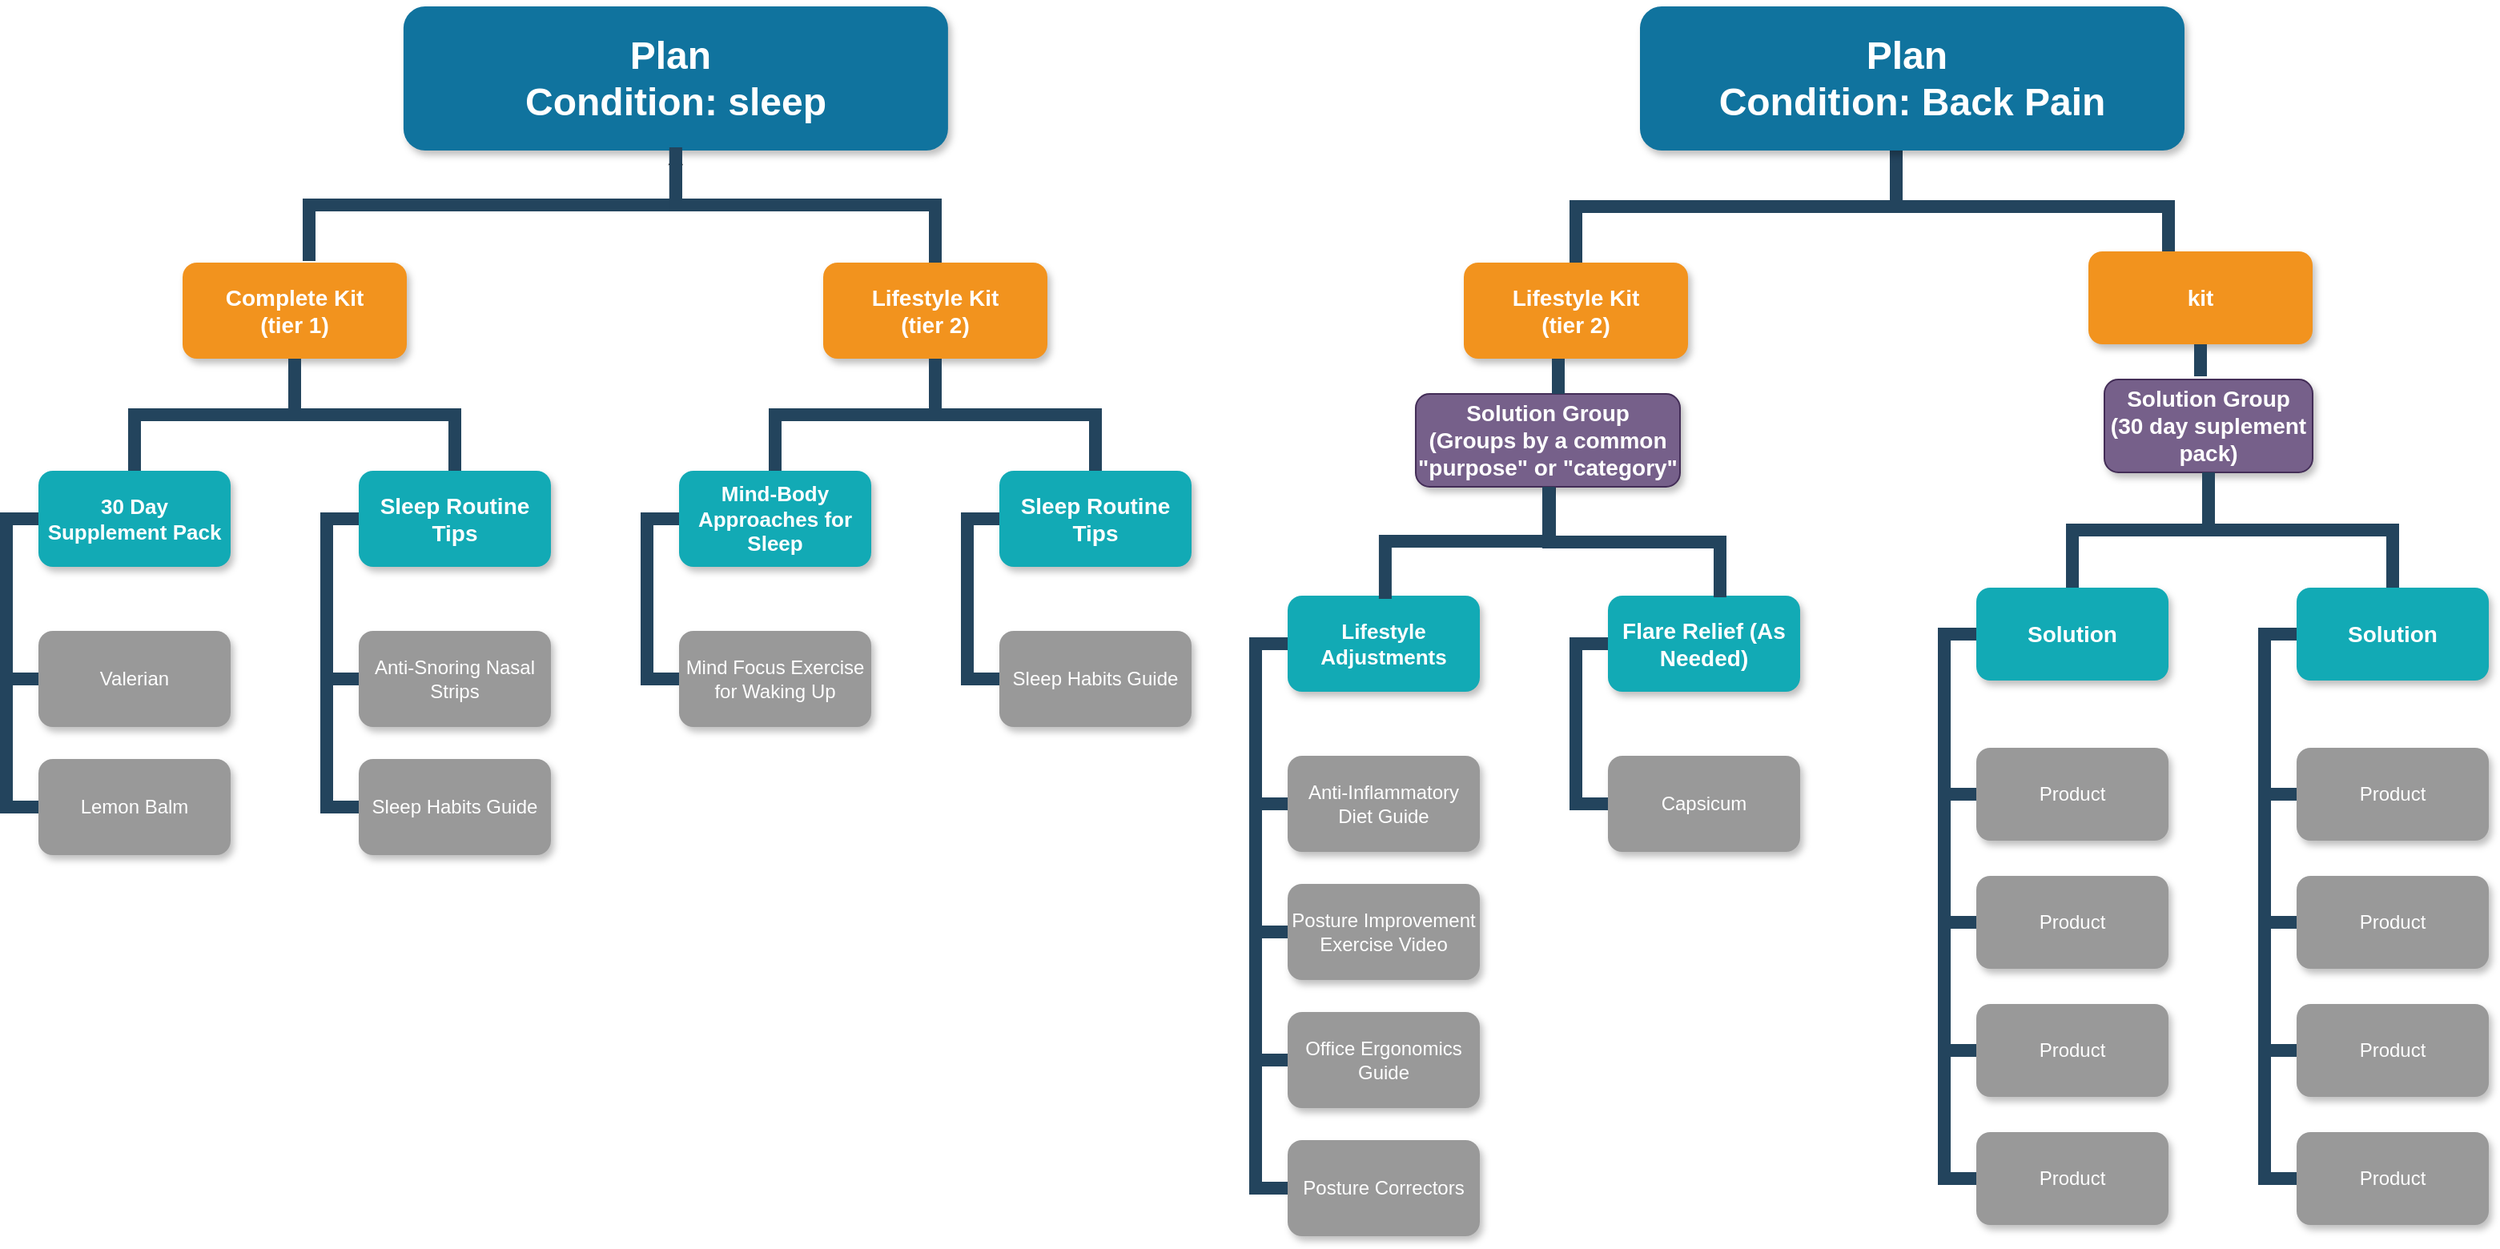 <mxfile version="12.6.5" type="github">
  <diagram name="Page-1" id="64c3da0e-402f-94eb-ee01-a36477274f13">
    <mxGraphModel dx="4685" dy="1990" grid="1" gridSize="10" guides="1" tooltips="1" connect="1" arrows="1" fold="1" page="1" pageScale="1" pageWidth="1169" pageHeight="826" background="#ffffff" math="0" shadow="0">
      <root>
        <mxCell id="0"/>
        <mxCell id="1" parent="0"/>
        <mxCell id="2" value="Plan &#xa;Condition: sleep" style="whiteSpace=wrap;rounded=1;shadow=1;fillColor=#10739E;strokeColor=none;fontColor=#FFFFFF;fontStyle=1;fontSize=24" parent="1" vertex="1">
          <mxGeometry x="277.94" y="40" width="340" height="90" as="geometry"/>
        </mxCell>
        <mxCell id="3" value="Complete Kit&#xa;(tier 1)" style="whiteSpace=wrap;rounded=1;fillColor=#F2931E;strokeColor=none;shadow=1;fontColor=#FFFFFF;fontStyle=1;fontSize=14" parent="1" vertex="1">
          <mxGeometry x="140" y="200.0" width="140" height="60" as="geometry"/>
        </mxCell>
        <mxCell id="4" value="Lifestyle Kit&#xa;(tier 2)" style="whiteSpace=wrap;rounded=1;fillColor=#F2931E;strokeColor=none;shadow=1;fontColor=#FFFFFF;fontStyle=1;fontSize=14" parent="1" vertex="1">
          <mxGeometry x="940" y="200.0" width="140" height="60" as="geometry"/>
        </mxCell>
        <mxCell id="10" value="30 Day Supplement Pack" style="whiteSpace=wrap;rounded=1;fillColor=#12AAB5;strokeColor=none;shadow=1;fontColor=#FFFFFF;fontStyle=1;fontSize=13;" parent="1" vertex="1">
          <mxGeometry x="50" y="330.0" width="120" height="60" as="geometry"/>
        </mxCell>
        <mxCell id="12" value="Sleep Routine Tips" style="whiteSpace=wrap;rounded=1;fillColor=#12AAB5;strokeColor=none;shadow=1;fontColor=#FFFFFF;fontStyle=1;fontSize=14;" parent="1" vertex="1">
          <mxGeometry x="250" y="330.0" width="120" height="60" as="geometry"/>
        </mxCell>
        <mxCell id="23" value="Valerian" style="whiteSpace=wrap;rounded=1;fillColor=#999999;strokeColor=none;shadow=1;fontColor=#FFFFFF;fontStyle=0" parent="1" vertex="1">
          <mxGeometry x="50" y="430.0" width="120" height="60" as="geometry"/>
        </mxCell>
        <mxCell id="24" value="Lemon Balm" style="whiteSpace=wrap;rounded=1;fillColor=#999999;strokeColor=none;shadow=1;fontColor=#FFFFFF;fontStyle=0" parent="1" vertex="1">
          <mxGeometry x="50.0" y="510.0" width="120" height="60" as="geometry"/>
        </mxCell>
        <mxCell id="38" value="Anti-Snoring Nasal Strips" style="whiteSpace=wrap;rounded=1;fillColor=#999999;strokeColor=none;shadow=1;fontColor=#FFFFFF;fontStyle=0" parent="1" vertex="1">
          <mxGeometry x="250.0" y="430.0" width="120" height="60" as="geometry"/>
        </mxCell>
        <mxCell id="39" value="Sleep Habits Guide" style="whiteSpace=wrap;rounded=1;fillColor=#999999;strokeColor=none;shadow=1;fontColor=#FFFFFF;fontStyle=0" parent="1" vertex="1">
          <mxGeometry x="250.0" y="510.0" width="120" height="60" as="geometry"/>
        </mxCell>
        <mxCell id="43" value="Lifestyle Adjustments" style="whiteSpace=wrap;rounded=1;fillColor=#12AAB5;strokeColor=none;shadow=1;fontColor=#FFFFFF;fontSize=13;fontStyle=1" parent="1" vertex="1">
          <mxGeometry x="830.0" y="408.0" width="120" height="60" as="geometry"/>
        </mxCell>
        <mxCell id="44" value="Flare Relief (As Needed)" style="whiteSpace=wrap;rounded=1;fillColor=#12AAB5;strokeColor=none;shadow=1;fontColor=#FFFFFF;fontStyle=1;fontSize=14;" parent="1" vertex="1">
          <mxGeometry x="1030.0" y="408.0" width="120" height="60" as="geometry"/>
        </mxCell>
        <mxCell id="45" value="Anti-Inflammatory Diet Guide" style="whiteSpace=wrap;rounded=1;fillColor=#999999;strokeColor=none;shadow=1;fontColor=#FFFFFF;fontStyle=0" parent="1" vertex="1">
          <mxGeometry x="830.0" y="508.0" width="120" height="60" as="geometry"/>
        </mxCell>
        <mxCell id="46" value="Posture Improvement Exercise Video" style="whiteSpace=wrap;rounded=1;fillColor=#999999;strokeColor=none;shadow=1;fontColor=#FFFFFF;fontStyle=0" parent="1" vertex="1">
          <mxGeometry x="830" y="588.0" width="120" height="60" as="geometry"/>
        </mxCell>
        <mxCell id="47" value="Office Ergonomics Guide" style="whiteSpace=wrap;rounded=1;fillColor=#999999;strokeColor=none;shadow=1;fontColor=#FFFFFF;fontStyle=0" parent="1" vertex="1">
          <mxGeometry x="830.0" y="668.0" width="120" height="60" as="geometry"/>
        </mxCell>
        <mxCell id="48" value="Posture Correctors" style="whiteSpace=wrap;rounded=1;fillColor=#999999;strokeColor=none;shadow=1;fontColor=#FFFFFF;fontStyle=0" parent="1" vertex="1">
          <mxGeometry x="830" y="748.0" width="120" height="60" as="geometry"/>
        </mxCell>
        <mxCell id="50" value="Capsicum" style="whiteSpace=wrap;rounded=1;fillColor=#999999;strokeColor=none;shadow=1;fontColor=#FFFFFF;fontStyle=0" parent="1" vertex="1">
          <mxGeometry x="1030.0" y="508.0" width="120" height="60" as="geometry"/>
        </mxCell>
        <mxCell id="103" value="" style="edgeStyle=elbowEdgeStyle;elbow=vertical;rounded=0;fontColor=#000000;endArrow=none;endFill=0;strokeWidth=8;strokeColor=#23445D;" parent="1" source="3" target="10" edge="1">
          <mxGeometry width="100" height="100" relative="1" as="geometry">
            <mxPoint y="320" as="sourcePoint"/>
            <mxPoint x="100" y="220" as="targetPoint"/>
          </mxGeometry>
        </mxCell>
        <mxCell id="104" value="" style="edgeStyle=elbowEdgeStyle;elbow=vertical;rounded=0;fontColor=#000000;endArrow=none;endFill=0;strokeWidth=8;strokeColor=#23445D;" parent="1" source="3" target="12" edge="1">
          <mxGeometry width="100" height="100" relative="1" as="geometry">
            <mxPoint x="340" y="320" as="sourcePoint"/>
            <mxPoint x="440" y="220" as="targetPoint"/>
          </mxGeometry>
        </mxCell>
        <mxCell id="105" value="" style="edgeStyle=elbowEdgeStyle;elbow=horizontal;rounded=0;fontColor=#000000;endArrow=none;endFill=0;strokeWidth=8;strokeColor=#23445D;" parent="1" source="10" target="23" edge="1">
          <mxGeometry width="100" height="100" relative="1" as="geometry">
            <mxPoint x="-10" y="510" as="sourcePoint"/>
            <mxPoint x="90" y="410" as="targetPoint"/>
            <Array as="points">
              <mxPoint x="30" y="410"/>
            </Array>
          </mxGeometry>
        </mxCell>
        <mxCell id="106" value="" style="edgeStyle=elbowEdgeStyle;elbow=horizontal;rounded=0;fontColor=#000000;endArrow=none;endFill=0;strokeWidth=8;strokeColor=#23445D;" parent="1" source="10" target="24" edge="1">
          <mxGeometry width="100" height="100" relative="1" as="geometry">
            <mxPoint x="60" y="370" as="sourcePoint"/>
            <mxPoint x="60" y="470" as="targetPoint"/>
            <Array as="points">
              <mxPoint x="30" y="430"/>
            </Array>
          </mxGeometry>
        </mxCell>
        <mxCell id="111" value="" style="edgeStyle=elbowEdgeStyle;elbow=horizontal;rounded=0;fontColor=#000000;endArrow=none;endFill=0;strokeWidth=8;strokeColor=#23445D;" parent="1" target="38" edge="1">
          <mxGeometry width="100" height="100" relative="1" as="geometry">
            <mxPoint x="240" y="360.0" as="sourcePoint"/>
            <mxPoint x="240" y="460.0" as="targetPoint"/>
            <Array as="points">
              <mxPoint x="230" y="410"/>
            </Array>
          </mxGeometry>
        </mxCell>
        <mxCell id="112" value="" style="edgeStyle=elbowEdgeStyle;elbow=horizontal;rounded=0;fontColor=#000000;endArrow=none;endFill=0;strokeWidth=8;strokeColor=#23445D;" parent="1" source="12" target="39" edge="1">
          <mxGeometry width="100" height="100" relative="1" as="geometry">
            <mxPoint x="240" y="360.0" as="sourcePoint"/>
            <mxPoint x="240" y="540.0" as="targetPoint"/>
            <Array as="points">
              <mxPoint x="230" y="450"/>
            </Array>
          </mxGeometry>
        </mxCell>
        <mxCell id="117" value="" style="edgeStyle=elbowEdgeStyle;elbow=vertical;rounded=0;fontColor=#000000;endArrow=none;endFill=0;strokeWidth=8;strokeColor=#23445D;exitX=0.5;exitY=1;exitDx=0;exitDy=0;entryX=0.508;entryY=0.033;entryDx=0;entryDy=0;entryPerimeter=0;" parent="1" target="43" edge="1">
          <mxGeometry width="100" height="100" relative="1" as="geometry">
            <mxPoint x="993.5" y="338" as="sourcePoint"/>
            <mxPoint x="891" y="400" as="targetPoint"/>
          </mxGeometry>
        </mxCell>
        <mxCell id="118" value="" style="edgeStyle=elbowEdgeStyle;elbow=horizontal;rounded=0;fontColor=#000000;endArrow=none;endFill=0;strokeWidth=8;strokeColor=#23445D;" parent="1" source="43" target="45" edge="1">
          <mxGeometry width="100" height="100" relative="1" as="geometry">
            <mxPoint x="810" y="438.0" as="sourcePoint"/>
            <mxPoint x="820.0" y="538" as="targetPoint"/>
            <Array as="points">
              <mxPoint x="810" y="488"/>
            </Array>
          </mxGeometry>
        </mxCell>
        <mxCell id="119" value="" style="edgeStyle=elbowEdgeStyle;elbow=horizontal;rounded=0;fontColor=#000000;endArrow=none;endFill=0;strokeWidth=8;strokeColor=#23445D;" parent="1" source="43" target="46" edge="1">
          <mxGeometry width="100" height="100" relative="1" as="geometry">
            <mxPoint x="820" y="438" as="sourcePoint"/>
            <mxPoint x="820.0" y="618" as="targetPoint"/>
            <Array as="points">
              <mxPoint x="810" y="528"/>
            </Array>
          </mxGeometry>
        </mxCell>
        <mxCell id="120" value="" style="edgeStyle=elbowEdgeStyle;elbow=horizontal;rounded=0;fontColor=#000000;endArrow=none;endFill=0;strokeWidth=8;strokeColor=#23445D;" parent="1" source="43" edge="1">
          <mxGeometry width="100" height="100" relative="1" as="geometry">
            <mxPoint x="820" y="438" as="sourcePoint"/>
            <mxPoint x="820" y="778" as="targetPoint"/>
            <Array as="points">
              <mxPoint x="810" y="658"/>
            </Array>
          </mxGeometry>
        </mxCell>
        <mxCell id="121" value="" style="edgeStyle=elbowEdgeStyle;elbow=horizontal;rounded=0;fontColor=#000000;endArrow=none;endFill=0;strokeWidth=8;strokeColor=#23445D;" parent="1" source="43" target="48" edge="1">
          <mxGeometry width="100" height="100" relative="1" as="geometry">
            <mxPoint x="820" y="438" as="sourcePoint"/>
            <mxPoint x="820" y="778" as="targetPoint"/>
            <Array as="points">
              <mxPoint x="810" y="608"/>
            </Array>
          </mxGeometry>
        </mxCell>
        <mxCell id="122" value="" style="edgeStyle=elbowEdgeStyle;elbow=horizontal;rounded=0;fontColor=#000000;endArrow=none;endFill=0;strokeWidth=8;strokeColor=#23445D;" parent="1" source="43" target="47" edge="1">
          <mxGeometry width="100" height="100" relative="1" as="geometry">
            <mxPoint x="820" y="438" as="sourcePoint"/>
            <mxPoint x="820.0" y="698" as="targetPoint"/>
            <Array as="points">
              <mxPoint x="810" y="578"/>
            </Array>
          </mxGeometry>
        </mxCell>
        <mxCell id="123" value="" style="edgeStyle=elbowEdgeStyle;elbow=horizontal;rounded=0;fontColor=#000000;endArrow=none;endFill=0;strokeWidth=8;strokeColor=#23445D;" parent="1" source="44" target="50" edge="1">
          <mxGeometry width="100" height="100" relative="1" as="geometry">
            <mxPoint x="1000" y="438.0" as="sourcePoint"/>
            <mxPoint x="1010.0" y="538" as="targetPoint"/>
            <Array as="points">
              <mxPoint x="1010" y="488"/>
            </Array>
          </mxGeometry>
        </mxCell>
        <mxCell id="124" value="" style="edgeStyle=elbowEdgeStyle;elbow=horizontal;rounded=0;fontColor=#000000;endArrow=none;endFill=0;strokeWidth=8;strokeColor=#23445D;" parent="1" source="44" edge="1">
          <mxGeometry width="100" height="100" relative="1" as="geometry">
            <mxPoint x="1010" y="438" as="sourcePoint"/>
            <mxPoint x="1020" y="538" as="targetPoint"/>
            <Array as="points">
              <mxPoint x="1010" y="528"/>
            </Array>
          </mxGeometry>
        </mxCell>
        <mxCell id="125" value="" style="edgeStyle=elbowEdgeStyle;elbow=horizontal;rounded=0;fontColor=#000000;endArrow=none;endFill=0;strokeWidth=8;strokeColor=#23445D;" parent="1" source="44" edge="1">
          <mxGeometry width="100" height="100" relative="1" as="geometry">
            <mxPoint x="1010" y="438" as="sourcePoint"/>
            <mxPoint x="1010" y="538" as="targetPoint"/>
            <Array as="points">
              <mxPoint x="1010" y="648"/>
            </Array>
          </mxGeometry>
        </mxCell>
        <mxCell id="229" value="" style="edgeStyle=elbowEdgeStyle;elbow=vertical;rounded=0;fontColor=#000000;endArrow=none;endFill=0;strokeWidth=8;strokeColor=#23445D;" parent="1" edge="1">
          <mxGeometry width="100" height="100" relative="1" as="geometry">
            <mxPoint x="447.94" y="129" as="sourcePoint"/>
            <mxPoint x="219" y="199" as="targetPoint"/>
          </mxGeometry>
        </mxCell>
        <mxCell id="230" value="" style="edgeStyle=elbowEdgeStyle;elbow=vertical;rounded=0;fontColor=#000000;endArrow=none;endFill=0;strokeWidth=8;strokeColor=#23445D;" parent="1" edge="1">
          <mxGeometry width="100" height="100" relative="1" as="geometry">
            <mxPoint x="1210" y="130" as="sourcePoint"/>
            <mxPoint x="1010" y="200" as="targetPoint"/>
          </mxGeometry>
        </mxCell>
        <mxCell id="8cmh6g_K8rKezBwlUr-a-234" value="Solution Group&#xa;(30 day suplement pack)" style="whiteSpace=wrap;rounded=1;fillColor=#76608a;strokeColor=#432D57;shadow=1;fontColor=#ffffff;fontStyle=1;fontSize=14;" parent="1" vertex="1">
          <mxGeometry x="1340" y="273" width="130" height="58" as="geometry"/>
        </mxCell>
        <mxCell id="8cmh6g_K8rKezBwlUr-a-235" value="Solution" style="whiteSpace=wrap;rounded=1;fillColor=#12AAB5;strokeColor=none;shadow=1;fontColor=#FFFFFF;fontStyle=1;fontSize=14;" parent="1" vertex="1">
          <mxGeometry x="1260" y="403.0" width="120" height="58" as="geometry"/>
        </mxCell>
        <mxCell id="8cmh6g_K8rKezBwlUr-a-236" value="Solution" style="whiteSpace=wrap;rounded=1;fillColor=#12AAB5;strokeColor=none;shadow=1;fontColor=#FFFFFF;fontStyle=1;fontSize=14;" parent="1" vertex="1">
          <mxGeometry x="1460" y="403.0" width="120" height="58" as="geometry"/>
        </mxCell>
        <mxCell id="8cmh6g_K8rKezBwlUr-a-237" value="Product" style="whiteSpace=wrap;rounded=1;fillColor=#999999;strokeColor=none;shadow=1;fontColor=#FFFFFF;fontStyle=0" parent="1" vertex="1">
          <mxGeometry x="1260" y="503.0" width="120" height="58" as="geometry"/>
        </mxCell>
        <mxCell id="8cmh6g_K8rKezBwlUr-a-238" value="Product" style="whiteSpace=wrap;rounded=1;fillColor=#999999;strokeColor=none;shadow=1;fontColor=#FFFFFF;fontStyle=0" parent="1" vertex="1">
          <mxGeometry x="1260" y="583.0" width="120" height="58" as="geometry"/>
        </mxCell>
        <mxCell id="8cmh6g_K8rKezBwlUr-a-239" value="Product" style="whiteSpace=wrap;rounded=1;fillColor=#999999;strokeColor=none;shadow=1;fontColor=#FFFFFF;fontStyle=0" parent="1" vertex="1">
          <mxGeometry x="1260" y="663.0" width="120" height="58" as="geometry"/>
        </mxCell>
        <mxCell id="8cmh6g_K8rKezBwlUr-a-240" value="Product" style="whiteSpace=wrap;rounded=1;fillColor=#999999;strokeColor=none;shadow=1;fontColor=#FFFFFF;fontStyle=0" parent="1" vertex="1">
          <mxGeometry x="1260" y="743.0" width="120" height="58" as="geometry"/>
        </mxCell>
        <mxCell id="8cmh6g_K8rKezBwlUr-a-242" value="Product" style="whiteSpace=wrap;rounded=1;fillColor=#999999;strokeColor=none;shadow=1;fontColor=#FFFFFF;fontStyle=0" parent="1" vertex="1">
          <mxGeometry x="1460.0" y="503.0" width="120" height="58" as="geometry"/>
        </mxCell>
        <mxCell id="8cmh6g_K8rKezBwlUr-a-243" value="Product" style="whiteSpace=wrap;rounded=1;fillColor=#999999;strokeColor=none;shadow=1;fontColor=#FFFFFF;fontStyle=0" parent="1" vertex="1">
          <mxGeometry x="1460.0" y="583.0" width="120" height="58" as="geometry"/>
        </mxCell>
        <mxCell id="8cmh6g_K8rKezBwlUr-a-244" value="Product" style="whiteSpace=wrap;rounded=1;fillColor=#999999;strokeColor=none;shadow=1;fontColor=#FFFFFF;fontStyle=0" parent="1" vertex="1">
          <mxGeometry x="1460.0" y="663.0" width="120" height="58" as="geometry"/>
        </mxCell>
        <mxCell id="8cmh6g_K8rKezBwlUr-a-245" value="Product" style="whiteSpace=wrap;rounded=1;fillColor=#999999;strokeColor=none;shadow=1;fontColor=#FFFFFF;fontStyle=0" parent="1" vertex="1">
          <mxGeometry x="1460.0" y="743.0" width="120" height="58" as="geometry"/>
        </mxCell>
        <mxCell id="8cmh6g_K8rKezBwlUr-a-247" value="" style="edgeStyle=elbowEdgeStyle;elbow=horizontal;rounded=0;fontColor=#000000;endArrow=none;endFill=0;strokeWidth=8;strokeColor=#23445D;" parent="1" source="8cmh6g_K8rKezBwlUr-a-235" target="8cmh6g_K8rKezBwlUr-a-237" edge="1">
          <mxGeometry width="100" height="100" relative="1" as="geometry">
            <mxPoint x="1240" y="433.0" as="sourcePoint"/>
            <mxPoint x="1250.0" y="533" as="targetPoint"/>
            <Array as="points">
              <mxPoint x="1240" y="483"/>
            </Array>
          </mxGeometry>
        </mxCell>
        <mxCell id="8cmh6g_K8rKezBwlUr-a-248" value="" style="edgeStyle=elbowEdgeStyle;elbow=horizontal;rounded=0;fontColor=#000000;endArrow=none;endFill=0;strokeWidth=8;strokeColor=#23445D;" parent="1" source="8cmh6g_K8rKezBwlUr-a-235" target="8cmh6g_K8rKezBwlUr-a-238" edge="1">
          <mxGeometry width="100" height="100" relative="1" as="geometry">
            <mxPoint x="1250" y="433" as="sourcePoint"/>
            <mxPoint x="1250" y="613" as="targetPoint"/>
            <Array as="points">
              <mxPoint x="1240" y="523"/>
            </Array>
          </mxGeometry>
        </mxCell>
        <mxCell id="8cmh6g_K8rKezBwlUr-a-250" value="" style="edgeStyle=elbowEdgeStyle;elbow=horizontal;rounded=0;fontColor=#000000;endArrow=none;endFill=0;strokeWidth=8;strokeColor=#23445D;" parent="1" source="8cmh6g_K8rKezBwlUr-a-235" target="8cmh6g_K8rKezBwlUr-a-240" edge="1">
          <mxGeometry width="100" height="100" relative="1" as="geometry">
            <mxPoint x="1250" y="433" as="sourcePoint"/>
            <mxPoint x="1250" y="773" as="targetPoint"/>
            <Array as="points">
              <mxPoint x="1240" y="603"/>
            </Array>
          </mxGeometry>
        </mxCell>
        <mxCell id="8cmh6g_K8rKezBwlUr-a-251" value="" style="edgeStyle=elbowEdgeStyle;elbow=horizontal;rounded=0;fontColor=#000000;endArrow=none;endFill=0;strokeWidth=8;strokeColor=#23445D;" parent="1" source="8cmh6g_K8rKezBwlUr-a-235" target="8cmh6g_K8rKezBwlUr-a-239" edge="1">
          <mxGeometry width="100" height="100" relative="1" as="geometry">
            <mxPoint x="1250" y="433" as="sourcePoint"/>
            <mxPoint x="1250" y="693" as="targetPoint"/>
            <Array as="points">
              <mxPoint x="1240" y="573"/>
            </Array>
          </mxGeometry>
        </mxCell>
        <mxCell id="8cmh6g_K8rKezBwlUr-a-252" value="" style="edgeStyle=elbowEdgeStyle;elbow=horizontal;rounded=0;fontColor=#000000;endArrow=none;endFill=0;strokeWidth=8;strokeColor=#23445D;" parent="1" source="8cmh6g_K8rKezBwlUr-a-236" target="8cmh6g_K8rKezBwlUr-a-242" edge="1">
          <mxGeometry width="100" height="100" relative="1" as="geometry">
            <mxPoint x="1430" y="433.0" as="sourcePoint"/>
            <mxPoint x="1440.0" y="533" as="targetPoint"/>
            <Array as="points">
              <mxPoint x="1440" y="483"/>
            </Array>
          </mxGeometry>
        </mxCell>
        <mxCell id="8cmh6g_K8rKezBwlUr-a-253" value="" style="edgeStyle=elbowEdgeStyle;elbow=horizontal;rounded=0;fontColor=#000000;endArrow=none;endFill=0;strokeWidth=8;strokeColor=#23445D;" parent="1" source="8cmh6g_K8rKezBwlUr-a-236" target="8cmh6g_K8rKezBwlUr-a-243" edge="1">
          <mxGeometry width="100" height="100" relative="1" as="geometry">
            <mxPoint x="1440" y="433" as="sourcePoint"/>
            <mxPoint x="1440" y="613" as="targetPoint"/>
            <Array as="points">
              <mxPoint x="1440" y="523"/>
            </Array>
          </mxGeometry>
        </mxCell>
        <mxCell id="8cmh6g_K8rKezBwlUr-a-255" value="" style="edgeStyle=elbowEdgeStyle;elbow=horizontal;rounded=0;fontColor=#000000;endArrow=none;endFill=0;strokeWidth=8;strokeColor=#23445D;" parent="1" source="8cmh6g_K8rKezBwlUr-a-236" target="8cmh6g_K8rKezBwlUr-a-245" edge="1">
          <mxGeometry width="100" height="100" relative="1" as="geometry">
            <mxPoint x="1440" y="433" as="sourcePoint"/>
            <mxPoint x="1440" y="773" as="targetPoint"/>
            <Array as="points">
              <mxPoint x="1440" y="603"/>
            </Array>
          </mxGeometry>
        </mxCell>
        <mxCell id="8cmh6g_K8rKezBwlUr-a-256" value="" style="edgeStyle=elbowEdgeStyle;elbow=horizontal;rounded=0;fontColor=#000000;endArrow=none;endFill=0;strokeWidth=8;strokeColor=#23445D;" parent="1" source="8cmh6g_K8rKezBwlUr-a-236" target="8cmh6g_K8rKezBwlUr-a-244" edge="1">
          <mxGeometry width="100" height="100" relative="1" as="geometry">
            <mxPoint x="1440" y="433" as="sourcePoint"/>
            <mxPoint x="1440" y="693" as="targetPoint"/>
            <Array as="points">
              <mxPoint x="1440" y="573"/>
            </Array>
          </mxGeometry>
        </mxCell>
        <mxCell id="8cmh6g_K8rKezBwlUr-a-257" value="" style="edgeStyle=elbowEdgeStyle;elbow=vertical;rounded=0;fontColor=#000000;endArrow=none;endFill=0;strokeWidth=8;strokeColor=#23445D;exitX=0.5;exitY=1;exitDx=0;exitDy=0;" parent="1" source="8cmh6g_K8rKezBwlUr-a-234" target="8cmh6g_K8rKezBwlUr-a-235" edge="1">
          <mxGeometry width="100" height="100" relative="1" as="geometry">
            <mxPoint x="1420" y="333.0" as="sourcePoint"/>
            <mxPoint x="1330" y="273" as="targetPoint"/>
          </mxGeometry>
        </mxCell>
        <mxCell id="8cmh6g_K8rKezBwlUr-a-258" value="" style="edgeStyle=elbowEdgeStyle;elbow=vertical;rounded=0;fontColor=#000000;endArrow=none;endFill=0;strokeWidth=8;strokeColor=#23445D;exitX=0.5;exitY=1;exitDx=0;exitDy=0;" parent="1" source="8cmh6g_K8rKezBwlUr-a-234" target="8cmh6g_K8rKezBwlUr-a-236" edge="1">
          <mxGeometry width="100" height="100" relative="1" as="geometry">
            <mxPoint x="1420" y="333.0" as="sourcePoint"/>
            <mxPoint x="1580" y="283" as="targetPoint"/>
          </mxGeometry>
        </mxCell>
        <mxCell id="8cmh6g_K8rKezBwlUr-a-259" value="kit" style="whiteSpace=wrap;rounded=1;fillColor=#F2931E;strokeColor=none;shadow=1;fontColor=#FFFFFF;fontStyle=1;fontSize=14" parent="1" vertex="1">
          <mxGeometry x="1330" y="193.0" width="140" height="58" as="geometry"/>
        </mxCell>
        <mxCell id="8cmh6g_K8rKezBwlUr-a-260" value="" style="edgeStyle=elbowEdgeStyle;elbow=vertical;rounded=0;fontColor=#000000;endArrow=none;endFill=0;strokeWidth=8;strokeColor=#23445D;exitX=0.5;exitY=1;exitDx=0;exitDy=0;" parent="1" source="8cmh6g_K8rKezBwlUr-a-259" edge="1">
          <mxGeometry width="100" height="100" relative="1" as="geometry">
            <mxPoint x="1090" y="113" as="sourcePoint"/>
            <mxPoint x="1400" y="271" as="targetPoint"/>
          </mxGeometry>
        </mxCell>
        <mxCell id="8cmh6g_K8rKezBwlUr-a-261" value="" style="edgeStyle=elbowEdgeStyle;elbow=vertical;rounded=0;fontColor=#000000;endArrow=none;endFill=0;strokeWidth=8;strokeColor=#23445D;" parent="1" target="8cmh6g_K8rKezBwlUr-a-259" edge="1">
          <mxGeometry width="100" height="100" relative="1" as="geometry">
            <mxPoint x="1210" y="140" as="sourcePoint"/>
            <mxPoint x="1710" y="175" as="targetPoint"/>
            <Array as="points">
              <mxPoint x="1380" y="165"/>
            </Array>
          </mxGeometry>
        </mxCell>
        <mxCell id="Eadg89r2kg8tulNT8hZ6-251" value="" style="edgeStyle=orthogonalEdgeStyle;rounded=0;orthogonalLoop=1;jettySize=auto;html=1;" edge="1" parent="1" source="Eadg89r2kg8tulNT8hZ6-231" target="2">
          <mxGeometry relative="1" as="geometry"/>
        </mxCell>
        <mxCell id="Eadg89r2kg8tulNT8hZ6-231" value="Lifestyle Kit&#xa;(tier 2)" style="whiteSpace=wrap;rounded=1;fillColor=#F2931E;strokeColor=none;shadow=1;fontColor=#FFFFFF;fontStyle=1;fontSize=14" vertex="1" parent="1">
          <mxGeometry x="540" y="200.0" width="140" height="60" as="geometry"/>
        </mxCell>
        <mxCell id="Eadg89r2kg8tulNT8hZ6-232" value="Mind-Body&#xa;Approaches for Sleep" style="whiteSpace=wrap;rounded=1;fillColor=#12AAB5;strokeColor=none;shadow=1;fontColor=#FFFFFF;fontSize=13;fontStyle=1" vertex="1" parent="1">
          <mxGeometry x="450.0" y="330.0" width="120" height="60" as="geometry"/>
        </mxCell>
        <mxCell id="Eadg89r2kg8tulNT8hZ6-233" value="Sleep Routine Tips" style="whiteSpace=wrap;rounded=1;fillColor=#12AAB5;strokeColor=none;shadow=1;fontColor=#FFFFFF;fontStyle=1;fontSize=14;" vertex="1" parent="1">
          <mxGeometry x="650.0" y="330.0" width="120" height="60" as="geometry"/>
        </mxCell>
        <mxCell id="Eadg89r2kg8tulNT8hZ6-234" value="Mind Focus Exercise for Waking Up" style="whiteSpace=wrap;rounded=1;fillColor=#999999;strokeColor=none;shadow=1;fontColor=#FFFFFF;fontStyle=0" vertex="1" parent="1">
          <mxGeometry x="450.0" y="430.0" width="120" height="60" as="geometry"/>
        </mxCell>
        <mxCell id="Eadg89r2kg8tulNT8hZ6-238" value="Sleep Habits Guide" style="whiteSpace=wrap;rounded=1;fillColor=#999999;strokeColor=none;shadow=1;fontColor=#FFFFFF;fontStyle=0" vertex="1" parent="1">
          <mxGeometry x="650.0" y="430.0" width="120" height="60" as="geometry"/>
        </mxCell>
        <mxCell id="Eadg89r2kg8tulNT8hZ6-239" value="" style="edgeStyle=elbowEdgeStyle;elbow=vertical;rounded=0;fontColor=#000000;endArrow=none;endFill=0;strokeWidth=8;strokeColor=#23445D;" edge="1" parent="1" source="Eadg89r2kg8tulNT8hZ6-231" target="Eadg89r2kg8tulNT8hZ6-232">
          <mxGeometry width="100" height="100" relative="1" as="geometry">
            <mxPoint x="250" y="270.0" as="sourcePoint"/>
            <mxPoint x="150" y="340" as="targetPoint"/>
          </mxGeometry>
        </mxCell>
        <mxCell id="Eadg89r2kg8tulNT8hZ6-240" value="" style="edgeStyle=elbowEdgeStyle;elbow=vertical;rounded=0;fontColor=#000000;endArrow=none;endFill=0;strokeWidth=8;strokeColor=#23445D;" edge="1" parent="1" source="Eadg89r2kg8tulNT8hZ6-231" target="Eadg89r2kg8tulNT8hZ6-233">
          <mxGeometry width="100" height="100" relative="1" as="geometry">
            <mxPoint x="250" y="270.0" as="sourcePoint"/>
            <mxPoint x="350" y="340" as="targetPoint"/>
          </mxGeometry>
        </mxCell>
        <mxCell id="Eadg89r2kg8tulNT8hZ6-241" value="" style="edgeStyle=elbowEdgeStyle;elbow=horizontal;rounded=0;fontColor=#000000;endArrow=none;endFill=0;strokeWidth=8;strokeColor=#23445D;" edge="1" parent="1" source="Eadg89r2kg8tulNT8hZ6-232" target="Eadg89r2kg8tulNT8hZ6-234">
          <mxGeometry width="100" height="100" relative="1" as="geometry">
            <mxPoint x="430" y="360.0" as="sourcePoint"/>
            <mxPoint x="440.0" y="460" as="targetPoint"/>
            <Array as="points">
              <mxPoint x="430" y="410"/>
            </Array>
          </mxGeometry>
        </mxCell>
        <mxCell id="Eadg89r2kg8tulNT8hZ6-246" value="" style="edgeStyle=elbowEdgeStyle;elbow=horizontal;rounded=0;fontColor=#000000;endArrow=none;endFill=0;strokeWidth=8;strokeColor=#23445D;" edge="1" parent="1" source="Eadg89r2kg8tulNT8hZ6-233" target="Eadg89r2kg8tulNT8hZ6-238">
          <mxGeometry width="100" height="100" relative="1" as="geometry">
            <mxPoint x="620" y="360.0" as="sourcePoint"/>
            <mxPoint x="630.0" y="460" as="targetPoint"/>
            <Array as="points">
              <mxPoint x="630" y="410"/>
            </Array>
          </mxGeometry>
        </mxCell>
        <mxCell id="Eadg89r2kg8tulNT8hZ6-247" value="" style="edgeStyle=elbowEdgeStyle;elbow=horizontal;rounded=0;fontColor=#000000;endArrow=none;endFill=0;strokeWidth=8;strokeColor=#23445D;" edge="1" parent="1" source="Eadg89r2kg8tulNT8hZ6-233">
          <mxGeometry width="100" height="100" relative="1" as="geometry">
            <mxPoint x="630" y="360" as="sourcePoint"/>
            <mxPoint x="640" y="460" as="targetPoint"/>
            <Array as="points">
              <mxPoint x="630" y="450"/>
            </Array>
          </mxGeometry>
        </mxCell>
        <mxCell id="Eadg89r2kg8tulNT8hZ6-248" value="" style="edgeStyle=elbowEdgeStyle;elbow=horizontal;rounded=0;fontColor=#000000;endArrow=none;endFill=0;strokeWidth=8;strokeColor=#23445D;" edge="1" parent="1" source="Eadg89r2kg8tulNT8hZ6-233">
          <mxGeometry width="100" height="100" relative="1" as="geometry">
            <mxPoint x="630" y="360" as="sourcePoint"/>
            <mxPoint x="630" y="460" as="targetPoint"/>
            <Array as="points">
              <mxPoint x="630" y="570"/>
            </Array>
          </mxGeometry>
        </mxCell>
        <mxCell id="Eadg89r2kg8tulNT8hZ6-249" value="" style="edgeStyle=elbowEdgeStyle;elbow=vertical;rounded=0;fontColor=#000000;endArrow=none;endFill=0;strokeWidth=8;strokeColor=#23445D;exitX=0.5;exitY=1;exitDx=0;exitDy=0;" edge="1" parent="1" target="Eadg89r2kg8tulNT8hZ6-231">
          <mxGeometry width="100" height="100" relative="1" as="geometry">
            <mxPoint x="447.94" y="128" as="sourcePoint"/>
            <mxPoint x="610" y="198.0" as="targetPoint"/>
          </mxGeometry>
        </mxCell>
        <mxCell id="Eadg89r2kg8tulNT8hZ6-250" value="Plan &#xa;Condition: Back Pain" style="whiteSpace=wrap;rounded=1;shadow=1;fillColor=#10739E;strokeColor=none;fontColor=#FFFFFF;fontStyle=1;fontSize=24" vertex="1" parent="1">
          <mxGeometry x="1050" y="40" width="340" height="90" as="geometry"/>
        </mxCell>
        <mxCell id="Eadg89r2kg8tulNT8hZ6-254" value="Solution Group&#xa;(Groups by a common &quot;purpose&quot; or &quot;category&quot;" style="whiteSpace=wrap;rounded=1;fillColor=#76608a;strokeColor=#432D57;shadow=1;fontColor=#ffffff;fontStyle=1;fontSize=14;" vertex="1" parent="1">
          <mxGeometry x="910" y="282" width="165" height="58" as="geometry"/>
        </mxCell>
        <mxCell id="Eadg89r2kg8tulNT8hZ6-255" value="" style="edgeStyle=elbowEdgeStyle;elbow=vertical;rounded=0;fontColor=#000000;endArrow=none;endFill=0;strokeWidth=8;strokeColor=#23445D;" edge="1" parent="1">
          <mxGeometry width="100" height="100" relative="1" as="geometry">
            <mxPoint x="993" y="340" as="sourcePoint"/>
            <mxPoint x="1100" y="409" as="targetPoint"/>
          </mxGeometry>
        </mxCell>
        <mxCell id="Eadg89r2kg8tulNT8hZ6-258" value="" style="edgeStyle=elbowEdgeStyle;elbow=vertical;rounded=0;fontColor=#000000;endArrow=none;endFill=0;strokeWidth=8;strokeColor=#23445D;" edge="1" parent="1">
          <mxGeometry width="100" height="100" relative="1" as="geometry">
            <mxPoint x="999" y="260" as="sourcePoint"/>
            <mxPoint x="999" y="282" as="targetPoint"/>
          </mxGeometry>
        </mxCell>
      </root>
    </mxGraphModel>
  </diagram>
</mxfile>
